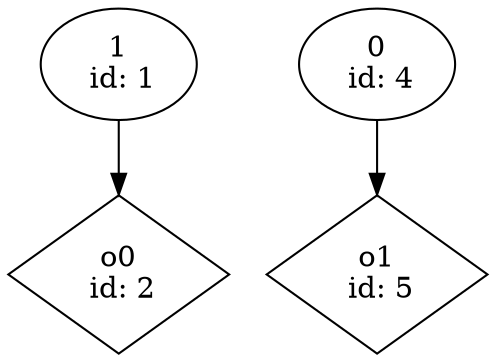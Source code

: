 digraph G {
n1 [label="1\n id: 1"];
n2 [label="o0\n id: 2",shape="diamond"];
n4 [label="0\n id: 4"];
n5 [label="o1\n id: 5",shape="diamond"];
n1 -> n2
n4 -> n5
}